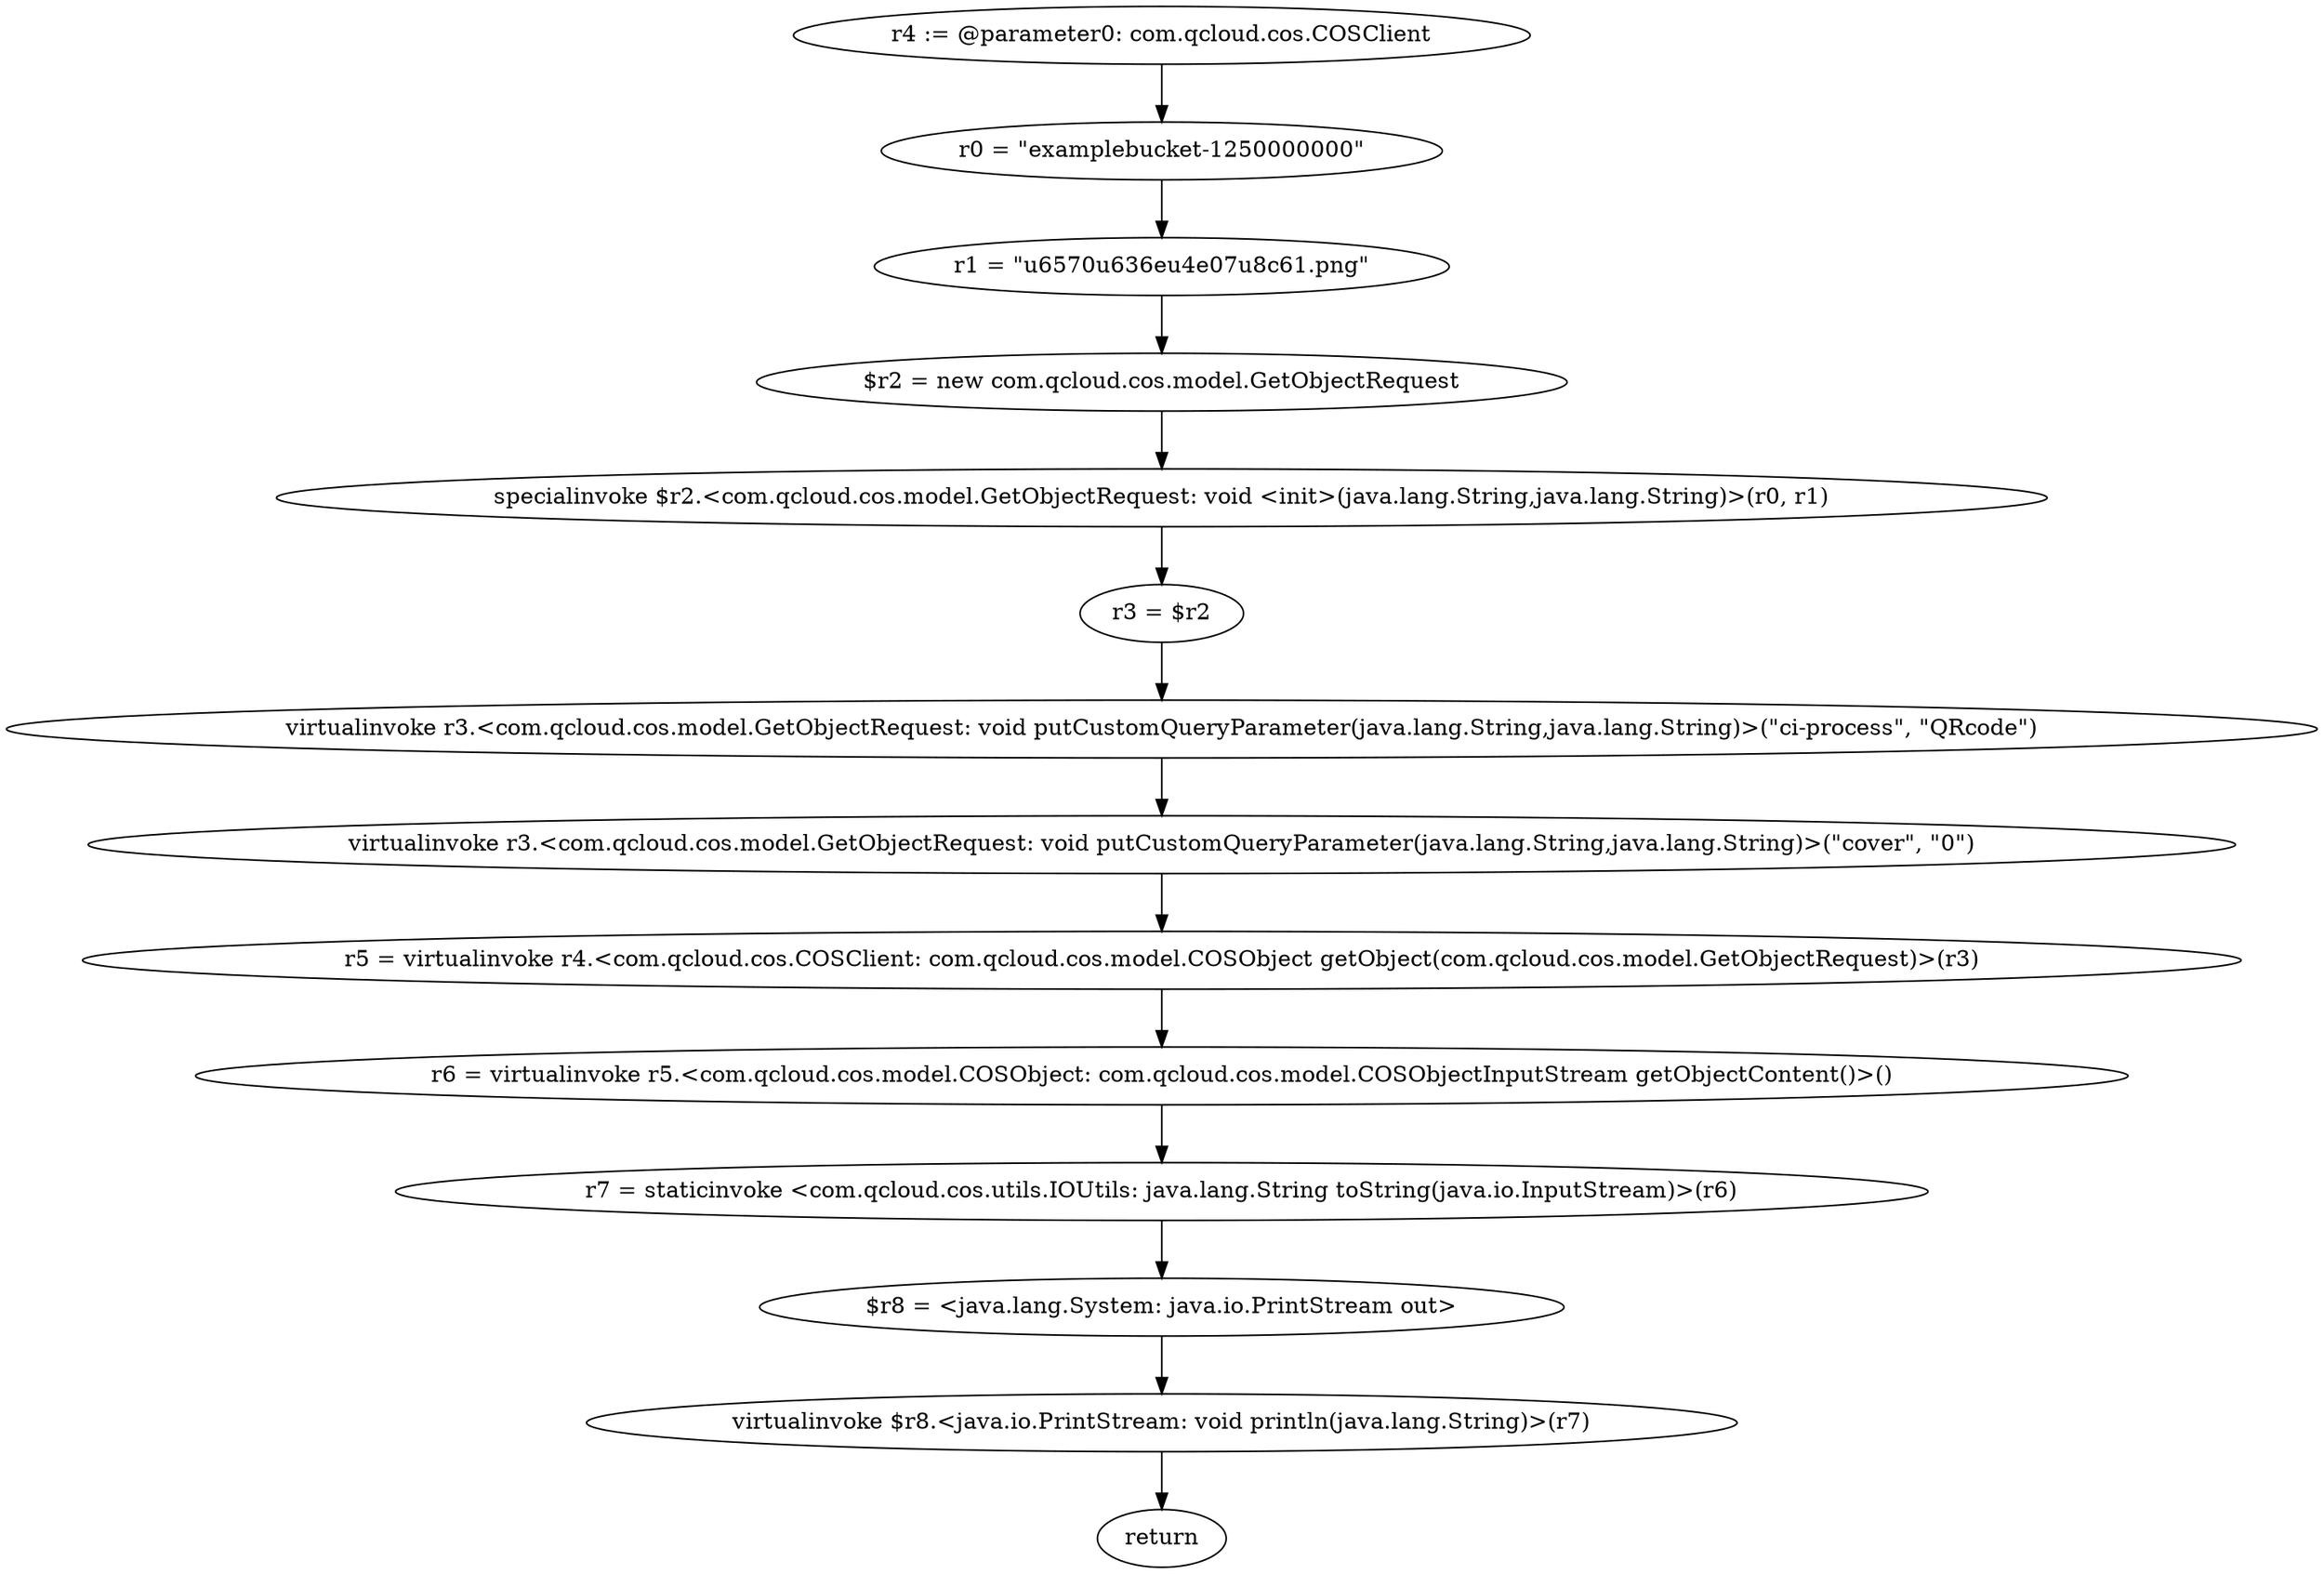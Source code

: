 digraph "unitGraph" {
    "r4 := @parameter0: com.qcloud.cos.COSClient"
    "r0 = \"examplebucket-1250000000\""
    "r1 = \"\u6570\u636e\u4e07\u8c61.png\""
    "$r2 = new com.qcloud.cos.model.GetObjectRequest"
    "specialinvoke $r2.<com.qcloud.cos.model.GetObjectRequest: void <init>(java.lang.String,java.lang.String)>(r0, r1)"
    "r3 = $r2"
    "virtualinvoke r3.<com.qcloud.cos.model.GetObjectRequest: void putCustomQueryParameter(java.lang.String,java.lang.String)>(\"ci-process\", \"QRcode\")"
    "virtualinvoke r3.<com.qcloud.cos.model.GetObjectRequest: void putCustomQueryParameter(java.lang.String,java.lang.String)>(\"cover\", \"0\")"
    "r5 = virtualinvoke r4.<com.qcloud.cos.COSClient: com.qcloud.cos.model.COSObject getObject(com.qcloud.cos.model.GetObjectRequest)>(r3)"
    "r6 = virtualinvoke r5.<com.qcloud.cos.model.COSObject: com.qcloud.cos.model.COSObjectInputStream getObjectContent()>()"
    "r7 = staticinvoke <com.qcloud.cos.utils.IOUtils: java.lang.String toString(java.io.InputStream)>(r6)"
    "$r8 = <java.lang.System: java.io.PrintStream out>"
    "virtualinvoke $r8.<java.io.PrintStream: void println(java.lang.String)>(r7)"
    "return"
    "r4 := @parameter0: com.qcloud.cos.COSClient"->"r0 = \"examplebucket-1250000000\"";
    "r0 = \"examplebucket-1250000000\""->"r1 = \"\u6570\u636e\u4e07\u8c61.png\"";
    "r1 = \"\u6570\u636e\u4e07\u8c61.png\""->"$r2 = new com.qcloud.cos.model.GetObjectRequest";
    "$r2 = new com.qcloud.cos.model.GetObjectRequest"->"specialinvoke $r2.<com.qcloud.cos.model.GetObjectRequest: void <init>(java.lang.String,java.lang.String)>(r0, r1)";
    "specialinvoke $r2.<com.qcloud.cos.model.GetObjectRequest: void <init>(java.lang.String,java.lang.String)>(r0, r1)"->"r3 = $r2";
    "r3 = $r2"->"virtualinvoke r3.<com.qcloud.cos.model.GetObjectRequest: void putCustomQueryParameter(java.lang.String,java.lang.String)>(\"ci-process\", \"QRcode\")";
    "virtualinvoke r3.<com.qcloud.cos.model.GetObjectRequest: void putCustomQueryParameter(java.lang.String,java.lang.String)>(\"ci-process\", \"QRcode\")"->"virtualinvoke r3.<com.qcloud.cos.model.GetObjectRequest: void putCustomQueryParameter(java.lang.String,java.lang.String)>(\"cover\", \"0\")";
    "virtualinvoke r3.<com.qcloud.cos.model.GetObjectRequest: void putCustomQueryParameter(java.lang.String,java.lang.String)>(\"cover\", \"0\")"->"r5 = virtualinvoke r4.<com.qcloud.cos.COSClient: com.qcloud.cos.model.COSObject getObject(com.qcloud.cos.model.GetObjectRequest)>(r3)";
    "r5 = virtualinvoke r4.<com.qcloud.cos.COSClient: com.qcloud.cos.model.COSObject getObject(com.qcloud.cos.model.GetObjectRequest)>(r3)"->"r6 = virtualinvoke r5.<com.qcloud.cos.model.COSObject: com.qcloud.cos.model.COSObjectInputStream getObjectContent()>()";
    "r6 = virtualinvoke r5.<com.qcloud.cos.model.COSObject: com.qcloud.cos.model.COSObjectInputStream getObjectContent()>()"->"r7 = staticinvoke <com.qcloud.cos.utils.IOUtils: java.lang.String toString(java.io.InputStream)>(r6)";
    "r7 = staticinvoke <com.qcloud.cos.utils.IOUtils: java.lang.String toString(java.io.InputStream)>(r6)"->"$r8 = <java.lang.System: java.io.PrintStream out>";
    "$r8 = <java.lang.System: java.io.PrintStream out>"->"virtualinvoke $r8.<java.io.PrintStream: void println(java.lang.String)>(r7)";
    "virtualinvoke $r8.<java.io.PrintStream: void println(java.lang.String)>(r7)"->"return";
}
